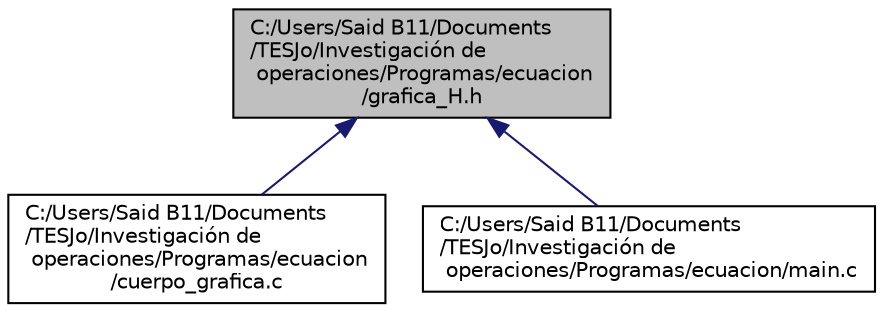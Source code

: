 digraph "C:/Users/Said B11/Documents/TESJo/Investigación de operaciones/Programas/ecuacion/grafica_H.h"
{
 // LATEX_PDF_SIZE
  edge [fontname="Helvetica",fontsize="10",labelfontname="Helvetica",labelfontsize="10"];
  node [fontname="Helvetica",fontsize="10",shape=record];
  Node1 [label="C:/Users/Said B11/Documents\l/TESJo/Investigación de\l operaciones/Programas/ecuacion\l/grafica_H.h",height=0.2,width=0.4,color="black", fillcolor="grey75", style="filled", fontcolor="black",tooltip=" "];
  Node1 -> Node2 [dir="back",color="midnightblue",fontsize="10",style="solid",fontname="Helvetica"];
  Node2 [label="C:/Users/Said B11/Documents\l/TESJo/Investigación de\l operaciones/Programas/ecuacion\l/cuerpo_grafica.c",height=0.2,width=0.4,color="black", fillcolor="white", style="filled",URL="$cuerpo__grafica_8c.html",tooltip=" "];
  Node1 -> Node3 [dir="back",color="midnightblue",fontsize="10",style="solid",fontname="Helvetica"];
  Node3 [label="C:/Users/Said B11/Documents\l/TESJo/Investigación de\l operaciones/Programas/ecuacion/main.c",height=0.2,width=0.4,color="black", fillcolor="white", style="filled",URL="$main_8c.html",tooltip=" "];
}
